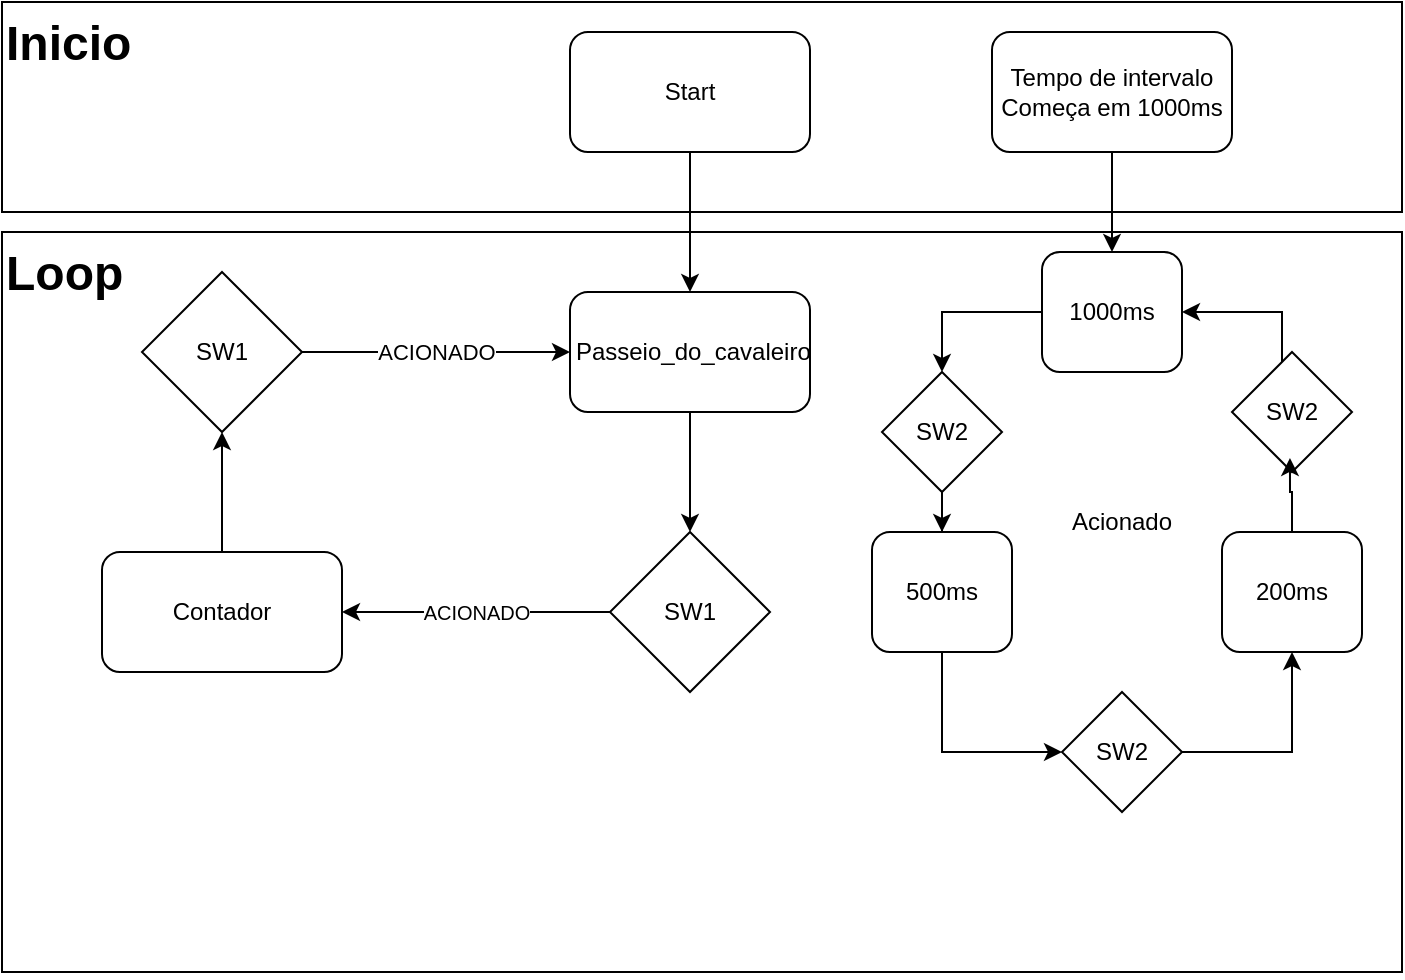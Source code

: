 <mxfile version="24.7.14">
  <diagram name="Página-1" id="6DTqiOvRNnmioWEePWYI">
    <mxGraphModel dx="1434" dy="755" grid="1" gridSize="10" guides="1" tooltips="1" connect="1" arrows="1" fold="1" page="1" pageScale="1" pageWidth="827" pageHeight="1169" math="0" shadow="0">
      <root>
        <mxCell id="0" />
        <mxCell id="1" parent="0" />
        <mxCell id="l4htDRG8Hnm-6rPadc3I-12" value="&lt;h1 style=&quot;margin-top: 0px;&quot;&gt;Inicio&lt;/h1&gt;" style="text;html=1;whiteSpace=wrap;overflow=hidden;rounded=0;strokeColor=default;" vertex="1" parent="1">
          <mxGeometry x="70" y="5" width="700" height="105" as="geometry" />
        </mxCell>
        <mxCell id="l4htDRG8Hnm-6rPadc3I-11" value="&lt;h1 style=&quot;margin-top: 0px;&quot;&gt;Loop&lt;/h1&gt;" style="text;html=1;whiteSpace=wrap;overflow=hidden;rounded=0;strokeColor=default;" vertex="1" parent="1">
          <mxGeometry x="70" y="120" width="700" height="370" as="geometry" />
        </mxCell>
        <mxCell id="l4htDRG8Hnm-6rPadc3I-3" value="" style="edgeStyle=orthogonalEdgeStyle;rounded=0;orthogonalLoop=1;jettySize=auto;html=1;" edge="1" parent="1" source="l4htDRG8Hnm-6rPadc3I-1" target="l4htDRG8Hnm-6rPadc3I-2">
          <mxGeometry relative="1" as="geometry" />
        </mxCell>
        <mxCell id="l4htDRG8Hnm-6rPadc3I-1" value="Start" style="rounded=1;whiteSpace=wrap;html=1;" vertex="1" parent="1">
          <mxGeometry x="354" y="20" width="120" height="60" as="geometry" />
        </mxCell>
        <mxCell id="l4htDRG8Hnm-6rPadc3I-10" style="edgeStyle=orthogonalEdgeStyle;rounded=0;orthogonalLoop=1;jettySize=auto;html=1;entryX=0.5;entryY=0;entryDx=0;entryDy=0;" edge="1" parent="1" source="l4htDRG8Hnm-6rPadc3I-2">
          <mxGeometry relative="1" as="geometry">
            <mxPoint x="414" y="270" as="targetPoint" />
          </mxGeometry>
        </mxCell>
        <mxCell id="l4htDRG8Hnm-6rPadc3I-2" value="&amp;nbsp;Passeio_do_cavaleiro" style="rounded=1;whiteSpace=wrap;html=1;" vertex="1" parent="1">
          <mxGeometry x="354" y="150" width="120" height="60" as="geometry" />
        </mxCell>
        <mxCell id="l4htDRG8Hnm-6rPadc3I-17" style="edgeStyle=orthogonalEdgeStyle;rounded=0;orthogonalLoop=1;jettySize=auto;html=1;entryX=0.5;entryY=1;entryDx=0;entryDy=0;" edge="1" parent="1" source="l4htDRG8Hnm-6rPadc3I-4" target="l4htDRG8Hnm-6rPadc3I-16">
          <mxGeometry relative="1" as="geometry" />
        </mxCell>
        <mxCell id="l4htDRG8Hnm-6rPadc3I-4" value="Contador" style="rounded=1;whiteSpace=wrap;html=1;" vertex="1" parent="1">
          <mxGeometry x="120" y="280" width="120" height="60" as="geometry" />
        </mxCell>
        <mxCell id="l4htDRG8Hnm-6rPadc3I-15" value="&lt;font size=&quot;1&quot;&gt;ACIONADO&lt;/font&gt;" style="edgeStyle=orthogonalEdgeStyle;rounded=0;orthogonalLoop=1;jettySize=auto;html=1;entryX=1;entryY=0.5;entryDx=0;entryDy=0;" edge="1" parent="1" source="l4htDRG8Hnm-6rPadc3I-13" target="l4htDRG8Hnm-6rPadc3I-4">
          <mxGeometry relative="1" as="geometry" />
        </mxCell>
        <mxCell id="l4htDRG8Hnm-6rPadc3I-13" value="SW1" style="rhombus;whiteSpace=wrap;html=1;" vertex="1" parent="1">
          <mxGeometry x="374" y="270" width="80" height="80" as="geometry" />
        </mxCell>
        <mxCell id="l4htDRG8Hnm-6rPadc3I-19" value="ACIONADO" style="edgeStyle=orthogonalEdgeStyle;rounded=0;orthogonalLoop=1;jettySize=auto;html=1;entryX=0;entryY=0.5;entryDx=0;entryDy=0;" edge="1" parent="1" source="l4htDRG8Hnm-6rPadc3I-16" target="l4htDRG8Hnm-6rPadc3I-2">
          <mxGeometry relative="1" as="geometry" />
        </mxCell>
        <mxCell id="l4htDRG8Hnm-6rPadc3I-16" value="SW1" style="rhombus;whiteSpace=wrap;html=1;" vertex="1" parent="1">
          <mxGeometry x="140" y="140" width="80" height="80" as="geometry" />
        </mxCell>
        <mxCell id="l4htDRG8Hnm-6rPadc3I-31" style="edgeStyle=orthogonalEdgeStyle;rounded=0;orthogonalLoop=1;jettySize=auto;html=1;" edge="1" parent="1" source="l4htDRG8Hnm-6rPadc3I-21" target="l4htDRG8Hnm-6rPadc3I-24">
          <mxGeometry relative="1" as="geometry" />
        </mxCell>
        <mxCell id="l4htDRG8Hnm-6rPadc3I-21" value="Tempo de intervalo&lt;div&gt;Começa em 1000ms&lt;/div&gt;" style="rounded=1;whiteSpace=wrap;html=1;" vertex="1" parent="1">
          <mxGeometry x="565" y="20" width="120" height="60" as="geometry" />
        </mxCell>
        <mxCell id="l4htDRG8Hnm-6rPadc3I-37" style="edgeStyle=orthogonalEdgeStyle;rounded=0;orthogonalLoop=1;jettySize=auto;html=1;" edge="1" parent="1" source="l4htDRG8Hnm-6rPadc3I-22" target="l4htDRG8Hnm-6rPadc3I-28">
          <mxGeometry relative="1" as="geometry" />
        </mxCell>
        <mxCell id="l4htDRG8Hnm-6rPadc3I-22" value="SW2" style="rhombus;whiteSpace=wrap;html=1;" vertex="1" parent="1">
          <mxGeometry x="510" y="190" width="60" height="60" as="geometry" />
        </mxCell>
        <mxCell id="l4htDRG8Hnm-6rPadc3I-36" style="edgeStyle=orthogonalEdgeStyle;rounded=0;orthogonalLoop=1;jettySize=auto;html=1;entryX=0.5;entryY=0;entryDx=0;entryDy=0;" edge="1" parent="1" source="l4htDRG8Hnm-6rPadc3I-24" target="l4htDRG8Hnm-6rPadc3I-22">
          <mxGeometry relative="1" as="geometry" />
        </mxCell>
        <mxCell id="l4htDRG8Hnm-6rPadc3I-24" value="1000ms" style="rounded=1;whiteSpace=wrap;html=1;" vertex="1" parent="1">
          <mxGeometry x="590" y="130" width="70" height="60" as="geometry" />
        </mxCell>
        <mxCell id="l4htDRG8Hnm-6rPadc3I-45" style="edgeStyle=orthogonalEdgeStyle;rounded=0;orthogonalLoop=1;jettySize=auto;html=1;entryX=0;entryY=0.5;entryDx=0;entryDy=0;" edge="1" parent="1" source="l4htDRG8Hnm-6rPadc3I-28" target="l4htDRG8Hnm-6rPadc3I-34">
          <mxGeometry relative="1" as="geometry">
            <Array as="points">
              <mxPoint x="540" y="380" />
            </Array>
          </mxGeometry>
        </mxCell>
        <mxCell id="l4htDRG8Hnm-6rPadc3I-28" value="500ms" style="rounded=1;whiteSpace=wrap;html=1;" vertex="1" parent="1">
          <mxGeometry x="505" y="270" width="70" height="60" as="geometry" />
        </mxCell>
        <mxCell id="l4htDRG8Hnm-6rPadc3I-30" value="200ms" style="rounded=1;whiteSpace=wrap;html=1;" vertex="1" parent="1">
          <mxGeometry x="680" y="270" width="70" height="60" as="geometry" />
        </mxCell>
        <mxCell id="l4htDRG8Hnm-6rPadc3I-39" style="edgeStyle=orthogonalEdgeStyle;rounded=0;orthogonalLoop=1;jettySize=auto;html=1;" edge="1" parent="1" source="l4htDRG8Hnm-6rPadc3I-34" target="l4htDRG8Hnm-6rPadc3I-30">
          <mxGeometry relative="1" as="geometry" />
        </mxCell>
        <mxCell id="l4htDRG8Hnm-6rPadc3I-34" value="SW2" style="rhombus;whiteSpace=wrap;html=1;" vertex="1" parent="1">
          <mxGeometry x="600" y="350" width="60" height="60" as="geometry" />
        </mxCell>
        <mxCell id="l4htDRG8Hnm-6rPadc3I-40" style="edgeStyle=orthogonalEdgeStyle;rounded=0;orthogonalLoop=1;jettySize=auto;html=1;" edge="1" parent="1" source="l4htDRG8Hnm-6rPadc3I-35" target="l4htDRG8Hnm-6rPadc3I-24">
          <mxGeometry relative="1" as="geometry">
            <Array as="points">
              <mxPoint x="710" y="160" />
            </Array>
          </mxGeometry>
        </mxCell>
        <mxCell id="l4htDRG8Hnm-6rPadc3I-35" value="SW2" style="rhombus;whiteSpace=wrap;html=1;" vertex="1" parent="1">
          <mxGeometry x="685" y="180" width="60" height="60" as="geometry" />
        </mxCell>
        <mxCell id="l4htDRG8Hnm-6rPadc3I-42" value="Acionado" style="text;html=1;align=center;verticalAlign=middle;whiteSpace=wrap;rounded=0;" vertex="1" parent="1">
          <mxGeometry x="600" y="250" width="60" height="30" as="geometry" />
        </mxCell>
        <mxCell id="l4htDRG8Hnm-6rPadc3I-46" style="edgeStyle=orthogonalEdgeStyle;rounded=0;orthogonalLoop=1;jettySize=auto;html=1;entryX=0.483;entryY=0.883;entryDx=0;entryDy=0;entryPerimeter=0;" edge="1" parent="1" source="l4htDRG8Hnm-6rPadc3I-30" target="l4htDRG8Hnm-6rPadc3I-35">
          <mxGeometry relative="1" as="geometry" />
        </mxCell>
      </root>
    </mxGraphModel>
  </diagram>
</mxfile>
